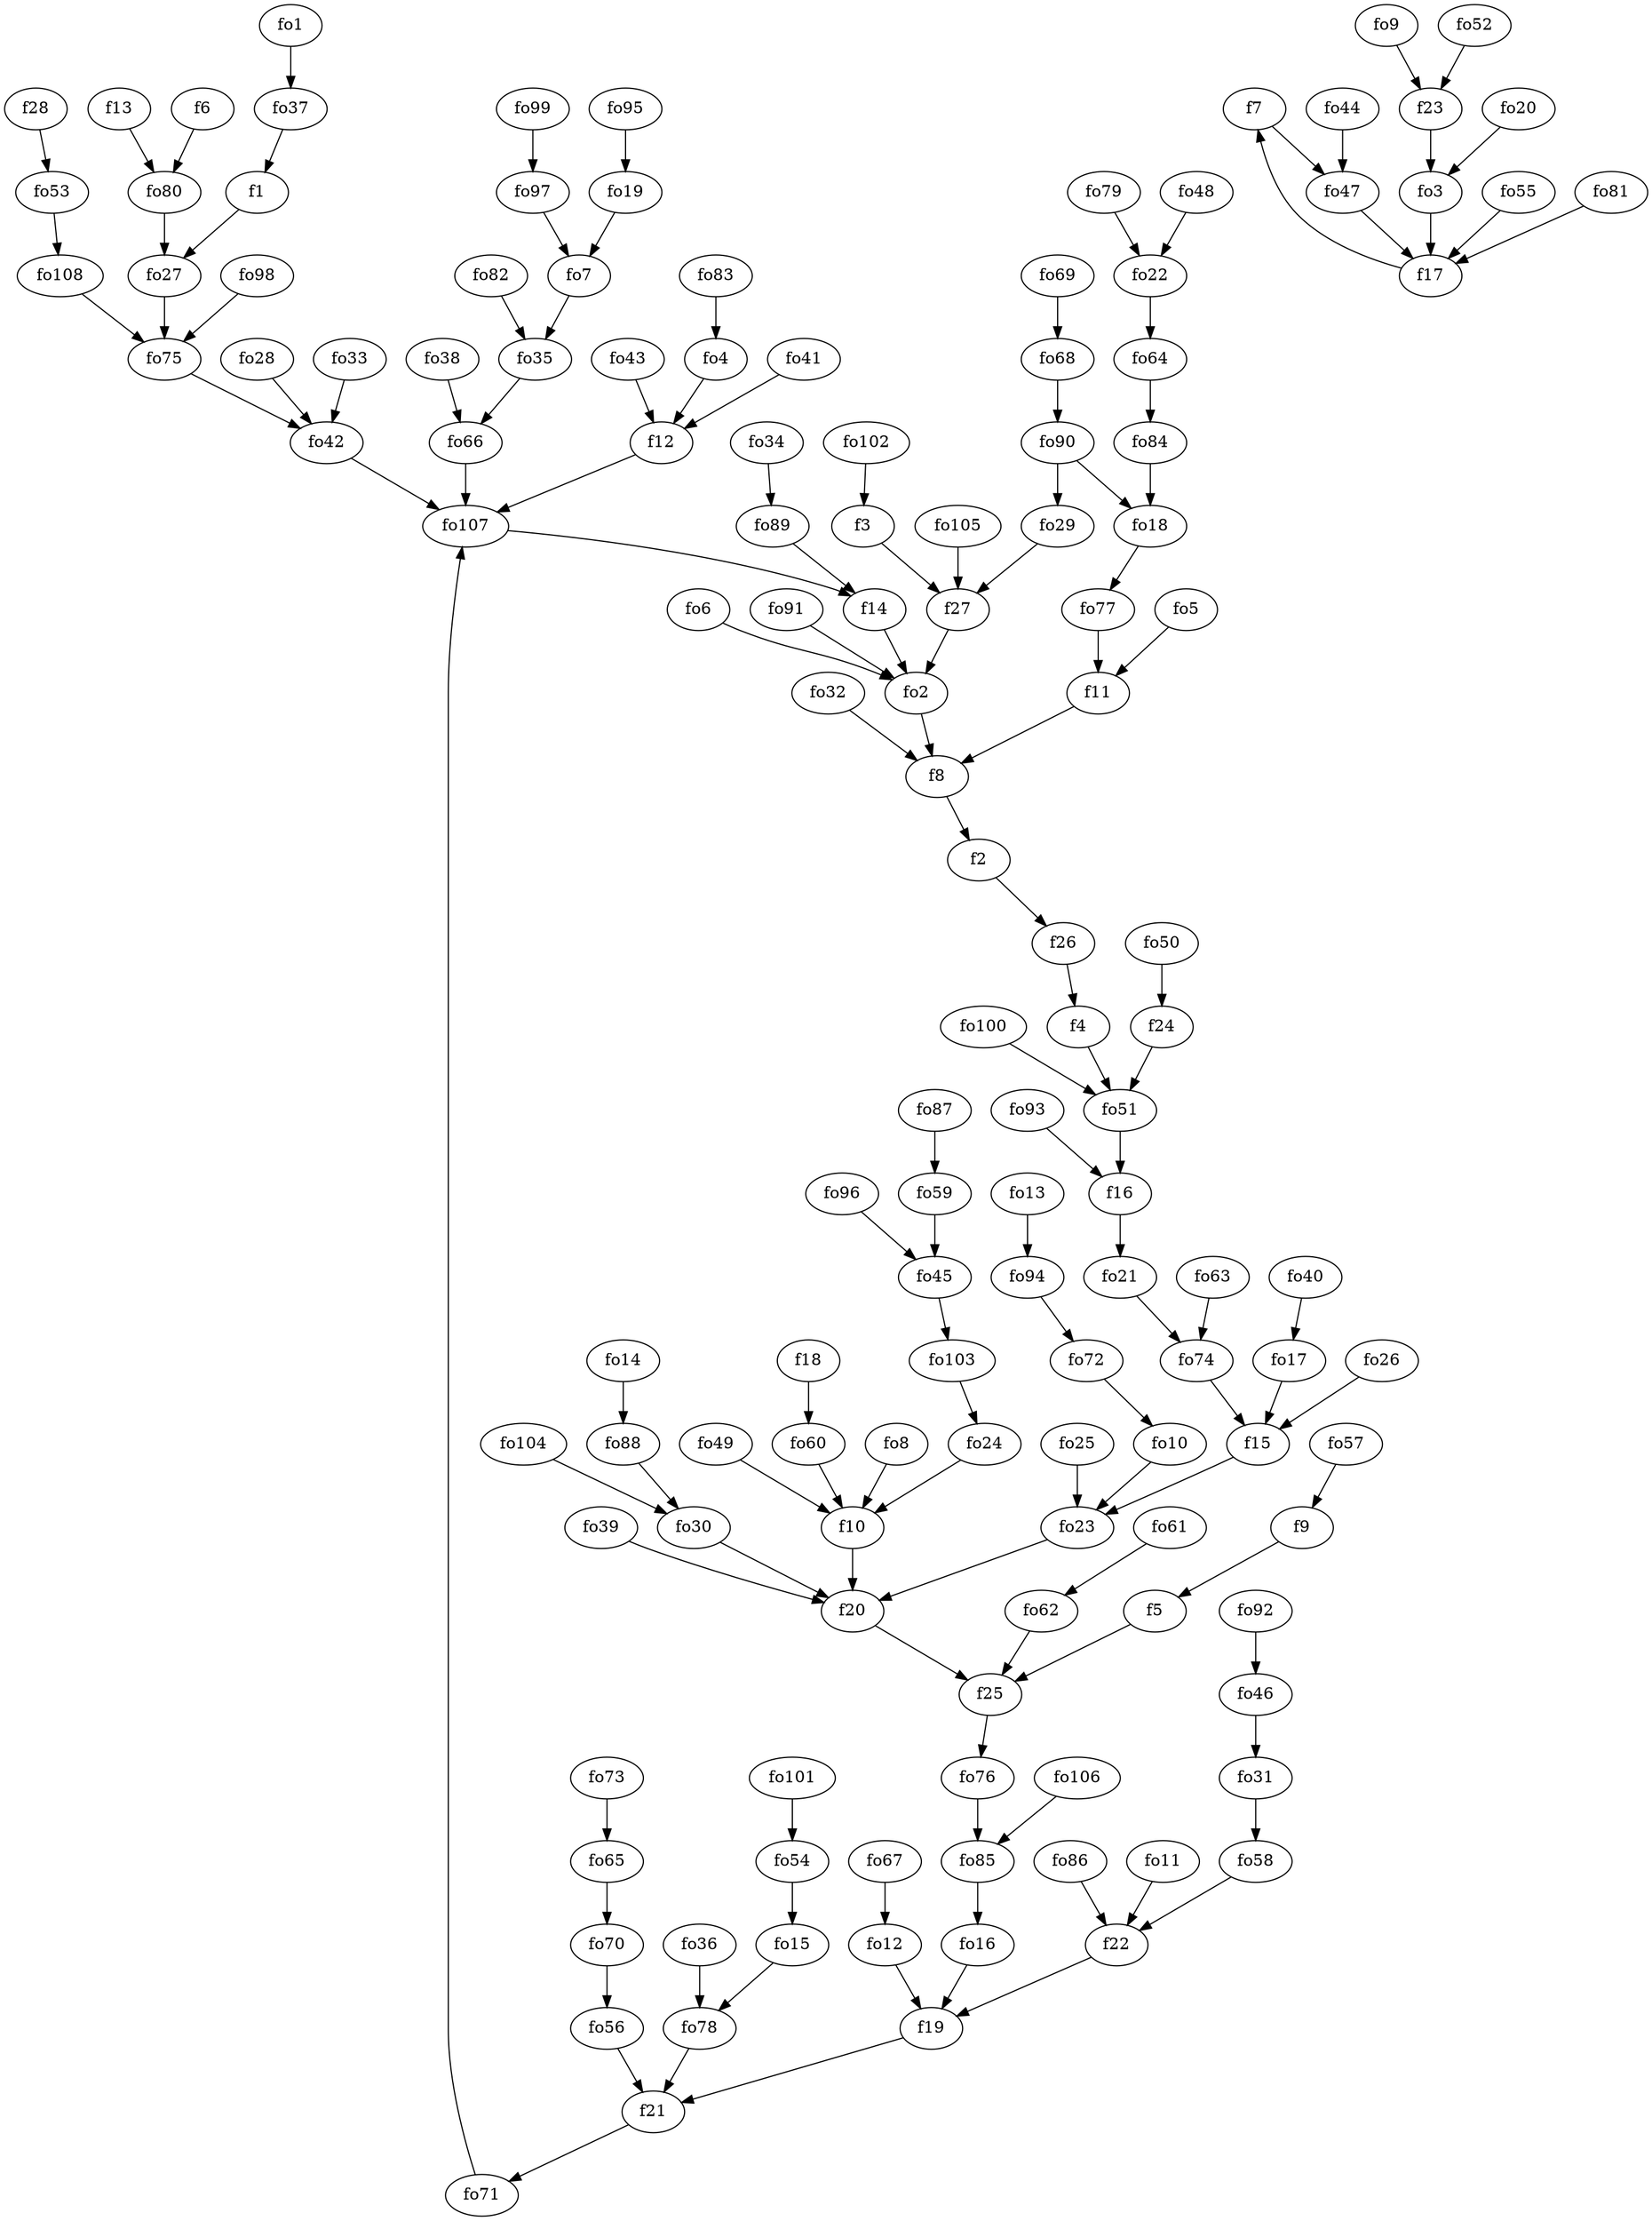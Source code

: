 strict digraph  {
f1;
f2;
f3;
f4;
f5;
f6;
f7;
f8;
f9;
f10;
f11;
f12;
f13;
f14;
f15;
f16;
f17;
f18;
f19;
f20;
f21;
f22;
f23;
f24;
f25;
f26;
f27;
f28;
fo1;
fo2;
fo3;
fo4;
fo5;
fo6;
fo7;
fo8;
fo9;
fo10;
fo11;
fo12;
fo13;
fo14;
fo15;
fo16;
fo17;
fo18;
fo19;
fo20;
fo21;
fo22;
fo23;
fo24;
fo25;
fo26;
fo27;
fo28;
fo29;
fo30;
fo31;
fo32;
fo33;
fo34;
fo35;
fo36;
fo37;
fo38;
fo39;
fo40;
fo41;
fo42;
fo43;
fo44;
fo45;
fo46;
fo47;
fo48;
fo49;
fo50;
fo51;
fo52;
fo53;
fo54;
fo55;
fo56;
fo57;
fo58;
fo59;
fo60;
fo61;
fo62;
fo63;
fo64;
fo65;
fo66;
fo67;
fo68;
fo69;
fo70;
fo71;
fo72;
fo73;
fo74;
fo75;
fo76;
fo77;
fo78;
fo79;
fo80;
fo81;
fo82;
fo83;
fo84;
fo85;
fo86;
fo87;
fo88;
fo89;
fo90;
fo91;
fo92;
fo93;
fo94;
fo95;
fo96;
fo97;
fo98;
fo99;
fo100;
fo101;
fo102;
fo103;
fo104;
fo105;
fo106;
fo107;
fo108;
f1 -> fo27  [weight=2];
f2 -> f26  [weight=2];
f3 -> f27  [weight=2];
f4 -> fo51  [weight=2];
f5 -> f25  [weight=2];
f6 -> fo80  [weight=2];
f7 -> fo47  [weight=2];
f8 -> f2  [weight=2];
f9 -> f5  [weight=2];
f10 -> f20  [weight=2];
f11 -> f8  [weight=2];
f12 -> fo107  [weight=2];
f13 -> fo80  [weight=2];
f14 -> fo2  [weight=2];
f15 -> fo23  [weight=2];
f16 -> fo21  [weight=2];
f17 -> f7  [weight=2];
f18 -> fo60  [weight=2];
f19 -> f21  [weight=2];
f20 -> f25  [weight=2];
f21 -> fo71  [weight=2];
f22 -> f19  [weight=2];
f23 -> fo3  [weight=2];
f24 -> fo51  [weight=2];
f25 -> fo76  [weight=2];
f26 -> f4  [weight=2];
f27 -> fo2  [weight=2];
f28 -> fo53  [weight=2];
fo1 -> fo37  [weight=2];
fo2 -> f8  [weight=2];
fo3 -> f17  [weight=2];
fo4 -> f12  [weight=2];
fo5 -> f11  [weight=2];
fo6 -> fo2  [weight=2];
fo7 -> fo35  [weight=2];
fo8 -> f10  [weight=2];
fo9 -> f23  [weight=2];
fo10 -> fo23  [weight=2];
fo11 -> f22  [weight=2];
fo12 -> f19  [weight=2];
fo13 -> fo94  [weight=2];
fo14 -> fo88  [weight=2];
fo15 -> fo78  [weight=2];
fo16 -> f19  [weight=2];
fo17 -> f15  [weight=2];
fo18 -> fo77  [weight=2];
fo19 -> fo7  [weight=2];
fo20 -> fo3  [weight=2];
fo21 -> fo74  [weight=2];
fo22 -> fo64  [weight=2];
fo23 -> f20  [weight=2];
fo24 -> f10  [weight=2];
fo25 -> fo23  [weight=2];
fo26 -> f15  [weight=2];
fo27 -> fo75  [weight=2];
fo28 -> fo42  [weight=2];
fo29 -> f27  [weight=2];
fo30 -> f20  [weight=2];
fo31 -> fo58  [weight=2];
fo32 -> f8  [weight=2];
fo33 -> fo42  [weight=2];
fo34 -> fo89  [weight=2];
fo35 -> fo66  [weight=2];
fo36 -> fo78  [weight=2];
fo37 -> f1  [weight=2];
fo38 -> fo66  [weight=2];
fo39 -> f20  [weight=2];
fo40 -> fo17  [weight=2];
fo41 -> f12  [weight=2];
fo42 -> fo107  [weight=2];
fo43 -> f12  [weight=2];
fo44 -> fo47  [weight=2];
fo45 -> fo103  [weight=2];
fo46 -> fo31  [weight=2];
fo47 -> f17  [weight=2];
fo48 -> fo22  [weight=2];
fo49 -> f10  [weight=2];
fo50 -> f24  [weight=2];
fo51 -> f16  [weight=2];
fo52 -> f23  [weight=2];
fo53 -> fo108  [weight=2];
fo54 -> fo15  [weight=2];
fo55 -> f17  [weight=2];
fo56 -> f21  [weight=2];
fo57 -> f9  [weight=2];
fo58 -> f22  [weight=2];
fo59 -> fo45  [weight=2];
fo60 -> f10  [weight=2];
fo61 -> fo62  [weight=2];
fo62 -> f25  [weight=2];
fo63 -> fo74  [weight=2];
fo64 -> fo84  [weight=2];
fo65 -> fo70  [weight=2];
fo66 -> fo107  [weight=2];
fo67 -> fo12  [weight=2];
fo68 -> fo90  [weight=2];
fo69 -> fo68  [weight=2];
fo70 -> fo56  [weight=2];
fo71 -> fo107  [weight=2];
fo72 -> fo10  [weight=2];
fo73 -> fo65  [weight=2];
fo74 -> f15  [weight=2];
fo75 -> fo42  [weight=2];
fo76 -> fo85  [weight=2];
fo77 -> f11  [weight=2];
fo78 -> f21  [weight=2];
fo79 -> fo22  [weight=2];
fo80 -> fo27  [weight=2];
fo81 -> f17  [weight=2];
fo82 -> fo35  [weight=2];
fo83 -> fo4  [weight=2];
fo84 -> fo18  [weight=2];
fo85 -> fo16  [weight=2];
fo86 -> f22  [weight=2];
fo87 -> fo59  [weight=2];
fo88 -> fo30  [weight=2];
fo89 -> f14  [weight=2];
fo90 -> fo29  [weight=2];
fo90 -> fo18  [weight=2];
fo91 -> fo2  [weight=2];
fo92 -> fo46  [weight=2];
fo93 -> f16  [weight=2];
fo94 -> fo72  [weight=2];
fo95 -> fo19  [weight=2];
fo96 -> fo45  [weight=2];
fo97 -> fo7  [weight=2];
fo98 -> fo75  [weight=2];
fo99 -> fo97  [weight=2];
fo100 -> fo51  [weight=2];
fo101 -> fo54  [weight=2];
fo102 -> f3  [weight=2];
fo103 -> fo24  [weight=2];
fo104 -> fo30  [weight=2];
fo105 -> f27  [weight=2];
fo106 -> fo85  [weight=2];
fo107 -> f14  [weight=2];
fo108 -> fo75  [weight=2];
}
